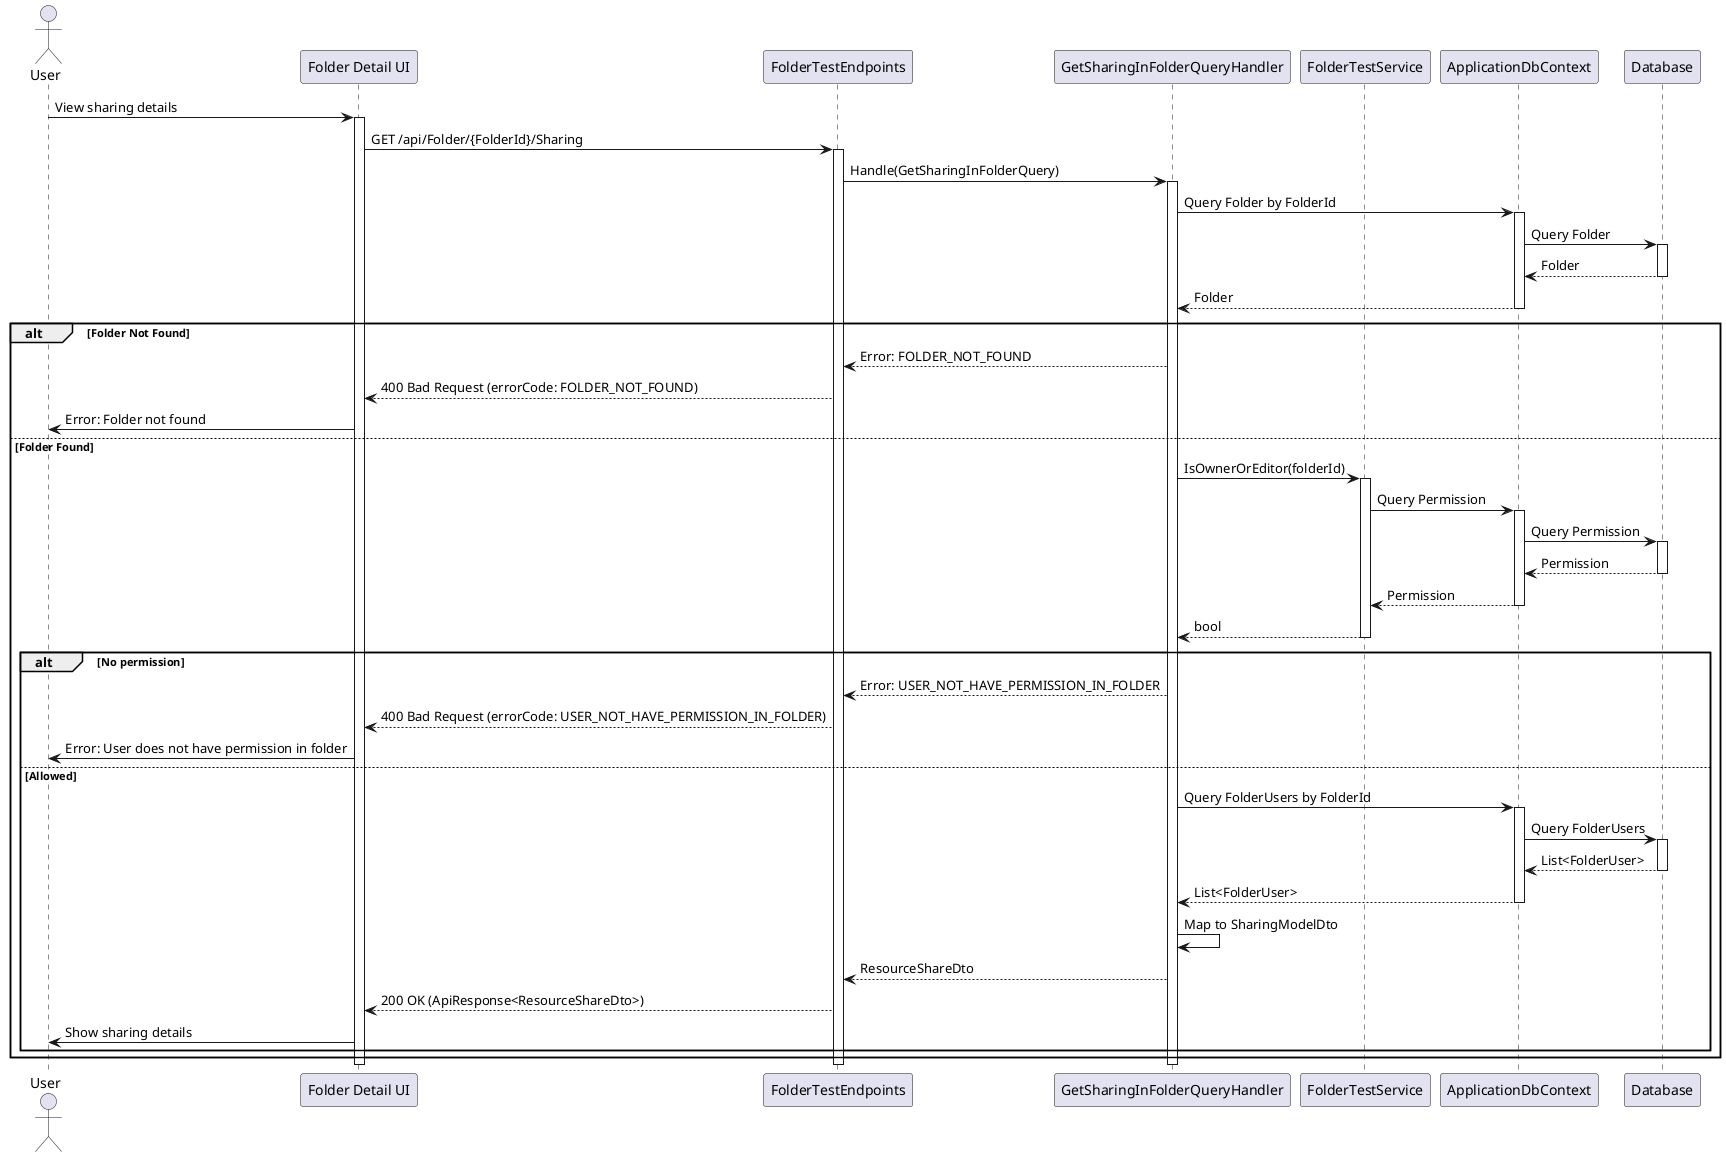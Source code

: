 @startuml
actor User
participant "Folder Detail UI" as UI
participant FolderTestEndpoints
participant GetSharingInFolderQueryHandler as Handler
participant FolderTestService
participant ApplicationDbContext
participant Database

User -> UI : View sharing details
activate UI
UI -> FolderTestEndpoints : GET /api/Folder/{FolderId}/Sharing
activate FolderTestEndpoints
FolderTestEndpoints -> Handler : Handle(GetSharingInFolderQuery)
activate Handler
Handler -> ApplicationDbContext : Query Folder by FolderId
activate ApplicationDbContext
ApplicationDbContext -> Database : Query Folder
activate Database
Database --> ApplicationDbContext : Folder
deactivate Database
ApplicationDbContext --> Handler : Folder
deactivate ApplicationDbContext
alt Folder Not Found
    Handler --> FolderTestEndpoints : Error: FOLDER_NOT_FOUND
    FolderTestEndpoints --> UI : 400 Bad Request (errorCode: FOLDER_NOT_FOUND)
    UI -> User : Error: Folder not found
else Folder Found
    Handler -> FolderTestService : IsOwnerOrEditor(folderId)
    activate FolderTestService
    FolderTestService -> ApplicationDbContext : Query Permission
    activate ApplicationDbContext
    ApplicationDbContext -> Database : Query Permission
    activate Database
    Database --> ApplicationDbContext : Permission
    deactivate Database
    ApplicationDbContext --> FolderTestService : Permission
    deactivate ApplicationDbContext
    FolderTestService --> Handler : bool
    deactivate FolderTestService
    alt No permission
        Handler --> FolderTestEndpoints : Error: USER_NOT_HAVE_PERMISSION_IN_FOLDER
        FolderTestEndpoints --> UI : 400 Bad Request (errorCode: USER_NOT_HAVE_PERMISSION_IN_FOLDER)
        UI -> User : Error: User does not have permission in folder
    else Allowed
        Handler -> ApplicationDbContext : Query FolderUsers by FolderId
        activate ApplicationDbContext
        ApplicationDbContext -> Database : Query FolderUsers
        activate Database
        Database --> ApplicationDbContext : List<FolderUser>
        deactivate Database
        ApplicationDbContext --> Handler : List<FolderUser>
        deactivate ApplicationDbContext
        Handler -> Handler : Map to SharingModelDto
        Handler --> FolderTestEndpoints : ResourceShareDto
        FolderTestEndpoints --> UI : 200 OK (ApiResponse<ResourceShareDto>)
        UI -> User : Show sharing details
    end
end
deactivate Handler
deactivate FolderTestEndpoints
deactivate UI
@enduml